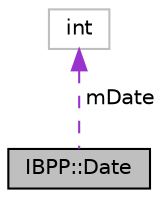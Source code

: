 digraph "IBPP::Date"
{
 // LATEX_PDF_SIZE
  edge [fontname="Helvetica",fontsize="10",labelfontname="Helvetica",labelfontsize="10"];
  node [fontname="Helvetica",fontsize="10",shape=record];
  Node1 [label="IBPP::Date",height=0.2,width=0.4,color="black", fillcolor="grey75", style="filled", fontcolor="black",tooltip=" "];
  Node2 -> Node1 [dir="back",color="darkorchid3",fontsize="10",style="dashed",label=" mDate" ,fontname="Helvetica"];
  Node2 [label="int",height=0.2,width=0.4,color="grey75", fillcolor="white", style="filled",tooltip=" "];
}
